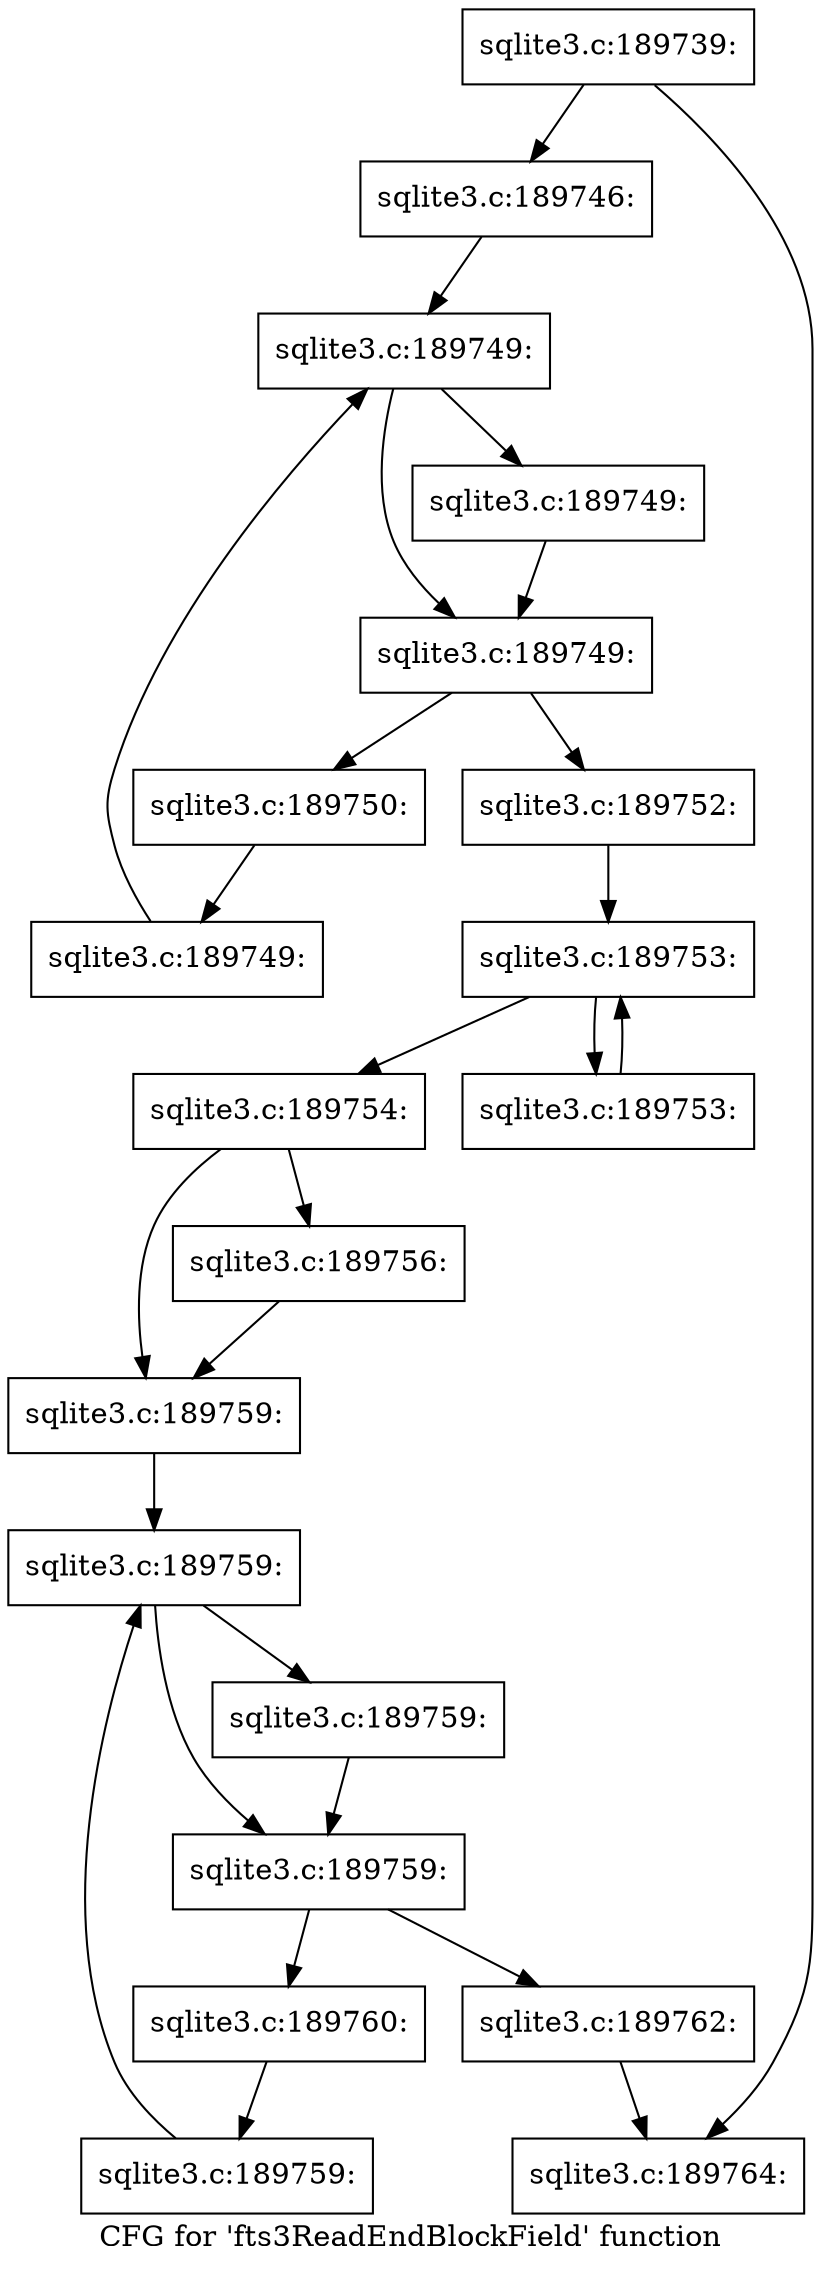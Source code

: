 digraph "CFG for 'fts3ReadEndBlockField' function" {
	label="CFG for 'fts3ReadEndBlockField' function";

	Node0x55c0fb0c8de0 [shape=record,label="{sqlite3.c:189739:}"];
	Node0x55c0fb0c8de0 -> Node0x55c0fb0da750;
	Node0x55c0fb0c8de0 -> Node0x55c0fb0da7a0;
	Node0x55c0fb0da750 [shape=record,label="{sqlite3.c:189746:}"];
	Node0x55c0fb0da750 -> Node0x55c0fb0db670;
	Node0x55c0fb0db670 [shape=record,label="{sqlite3.c:189749:}"];
	Node0x55c0fb0db670 -> Node0x55c0fb0db960;
	Node0x55c0fb0db670 -> Node0x55c0fb0db910;
	Node0x55c0fb0db960 [shape=record,label="{sqlite3.c:189749:}"];
	Node0x55c0fb0db960 -> Node0x55c0fb0db910;
	Node0x55c0fb0db910 [shape=record,label="{sqlite3.c:189749:}"];
	Node0x55c0fb0db910 -> Node0x55c0fb0db890;
	Node0x55c0fb0db910 -> Node0x55c0fb0db4c0;
	Node0x55c0fb0db890 [shape=record,label="{sqlite3.c:189750:}"];
	Node0x55c0fb0db890 -> Node0x55c0fb0db800;
	Node0x55c0fb0db800 [shape=record,label="{sqlite3.c:189749:}"];
	Node0x55c0fb0db800 -> Node0x55c0fb0db670;
	Node0x55c0fb0db4c0 [shape=record,label="{sqlite3.c:189752:}"];
	Node0x55c0fb0db4c0 -> Node0x55c0fb0dd3d0;
	Node0x55c0fb0dd3d0 [shape=record,label="{sqlite3.c:189753:}"];
	Node0x55c0fb0dd3d0 -> Node0x55c0fb0dda10;
	Node0x55c0fb0dd3d0 -> Node0x55c0fb0dd530;
	Node0x55c0fb0dda10 [shape=record,label="{sqlite3.c:189753:}"];
	Node0x55c0fb0dda10 -> Node0x55c0fb0dd3d0;
	Node0x55c0fb0dd530 [shape=record,label="{sqlite3.c:189754:}"];
	Node0x55c0fb0dd530 -> Node0x55c0fb0dded0;
	Node0x55c0fb0dd530 -> Node0x55c0fb0ddf20;
	Node0x55c0fb0dded0 [shape=record,label="{sqlite3.c:189756:}"];
	Node0x55c0fb0dded0 -> Node0x55c0fb0ddf20;
	Node0x55c0fb0ddf20 [shape=record,label="{sqlite3.c:189759:}"];
	Node0x55c0fb0ddf20 -> Node0x55c0fb0de940;
	Node0x55c0fb0de940 [shape=record,label="{sqlite3.c:189759:}"];
	Node0x55c0fb0de940 -> Node0x55c0fb0dec30;
	Node0x55c0fb0de940 -> Node0x55c0fb0debe0;
	Node0x55c0fb0dec30 [shape=record,label="{sqlite3.c:189759:}"];
	Node0x55c0fb0dec30 -> Node0x55c0fb0debe0;
	Node0x55c0fb0debe0 [shape=record,label="{sqlite3.c:189759:}"];
	Node0x55c0fb0debe0 -> Node0x55c0fb0deb60;
	Node0x55c0fb0debe0 -> Node0x55c0fb0de8b0;
	Node0x55c0fb0deb60 [shape=record,label="{sqlite3.c:189760:}"];
	Node0x55c0fb0deb60 -> Node0x55c0fb0dead0;
	Node0x55c0fb0dead0 [shape=record,label="{sqlite3.c:189759:}"];
	Node0x55c0fb0dead0 -> Node0x55c0fb0de940;
	Node0x55c0fb0de8b0 [shape=record,label="{sqlite3.c:189762:}"];
	Node0x55c0fb0de8b0 -> Node0x55c0fb0da7a0;
	Node0x55c0fb0da7a0 [shape=record,label="{sqlite3.c:189764:}"];
}
